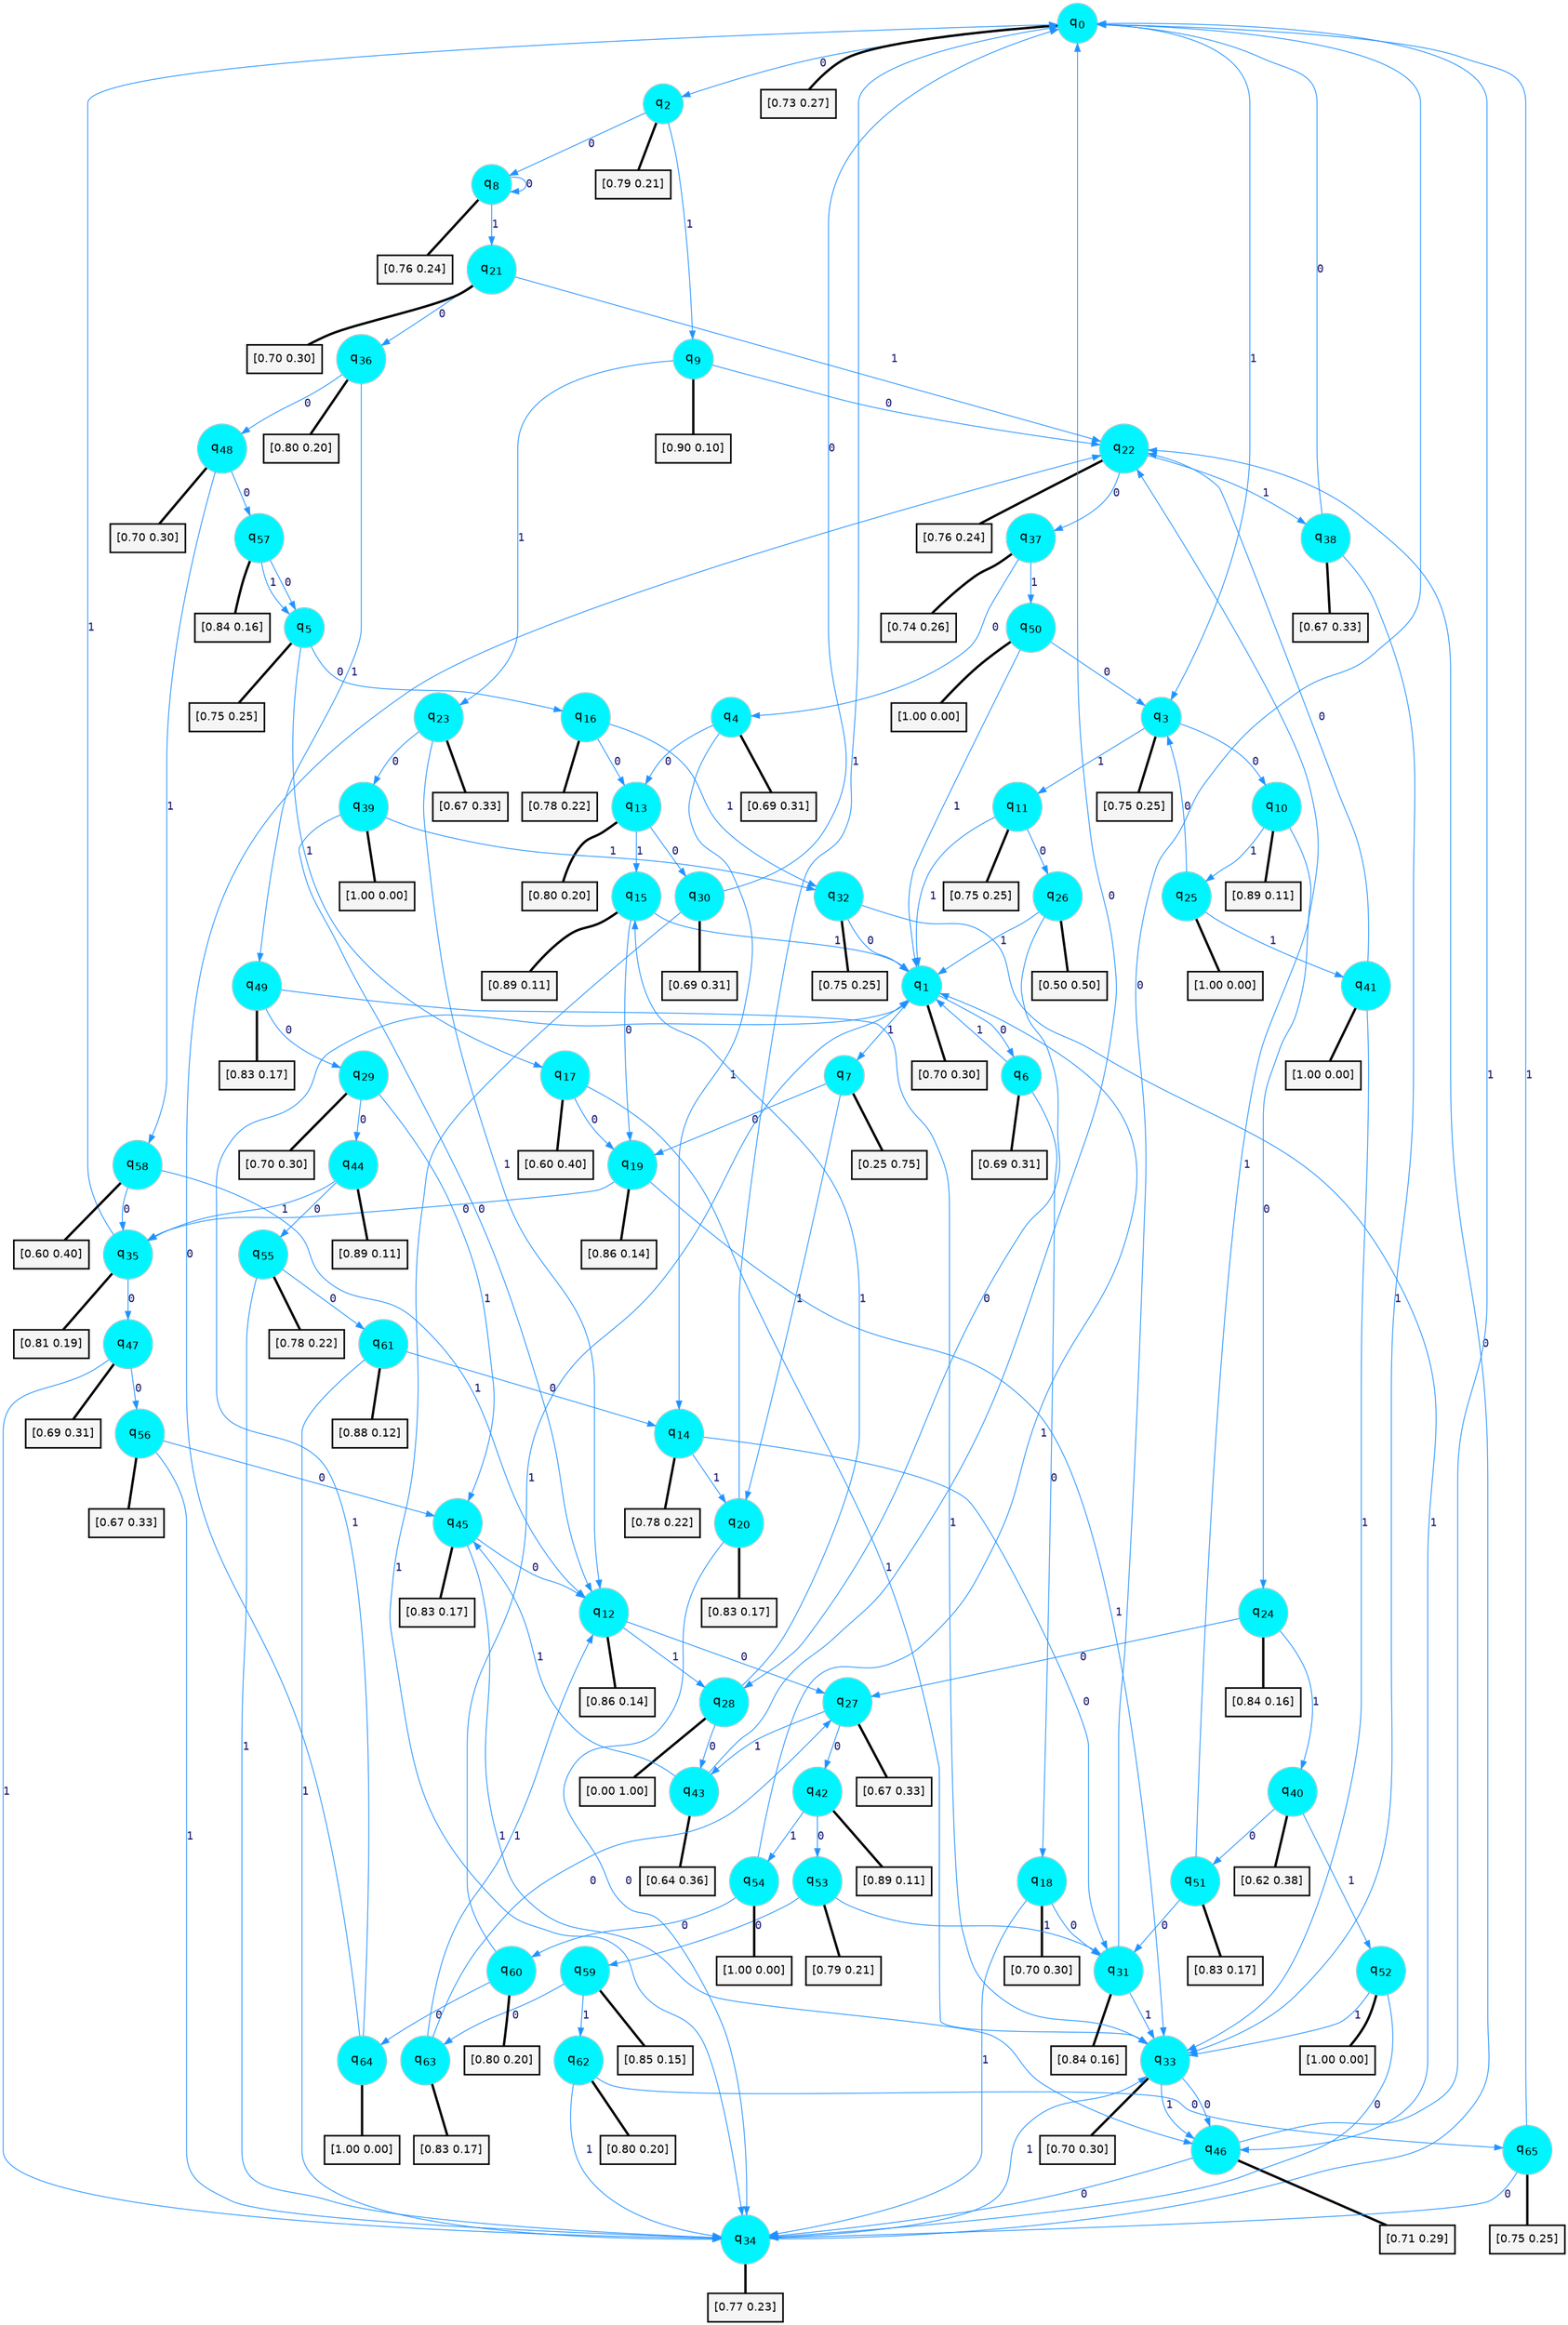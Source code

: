 digraph G {
graph [
bgcolor=transparent, dpi=300, rankdir=TD, size="40,25"];
node [
color=gray, fillcolor=turquoise1, fontcolor=black, fontname=Helvetica, fontsize=16, fontweight=bold, shape=circle, style=filled];
edge [
arrowsize=1, color=dodgerblue1, fontcolor=midnightblue, fontname=courier, fontweight=bold, penwidth=1, style=solid, weight=20];
0[label=<q<SUB>0</SUB>>];
1[label=<q<SUB>1</SUB>>];
2[label=<q<SUB>2</SUB>>];
3[label=<q<SUB>3</SUB>>];
4[label=<q<SUB>4</SUB>>];
5[label=<q<SUB>5</SUB>>];
6[label=<q<SUB>6</SUB>>];
7[label=<q<SUB>7</SUB>>];
8[label=<q<SUB>8</SUB>>];
9[label=<q<SUB>9</SUB>>];
10[label=<q<SUB>10</SUB>>];
11[label=<q<SUB>11</SUB>>];
12[label=<q<SUB>12</SUB>>];
13[label=<q<SUB>13</SUB>>];
14[label=<q<SUB>14</SUB>>];
15[label=<q<SUB>15</SUB>>];
16[label=<q<SUB>16</SUB>>];
17[label=<q<SUB>17</SUB>>];
18[label=<q<SUB>18</SUB>>];
19[label=<q<SUB>19</SUB>>];
20[label=<q<SUB>20</SUB>>];
21[label=<q<SUB>21</SUB>>];
22[label=<q<SUB>22</SUB>>];
23[label=<q<SUB>23</SUB>>];
24[label=<q<SUB>24</SUB>>];
25[label=<q<SUB>25</SUB>>];
26[label=<q<SUB>26</SUB>>];
27[label=<q<SUB>27</SUB>>];
28[label=<q<SUB>28</SUB>>];
29[label=<q<SUB>29</SUB>>];
30[label=<q<SUB>30</SUB>>];
31[label=<q<SUB>31</SUB>>];
32[label=<q<SUB>32</SUB>>];
33[label=<q<SUB>33</SUB>>];
34[label=<q<SUB>34</SUB>>];
35[label=<q<SUB>35</SUB>>];
36[label=<q<SUB>36</SUB>>];
37[label=<q<SUB>37</SUB>>];
38[label=<q<SUB>38</SUB>>];
39[label=<q<SUB>39</SUB>>];
40[label=<q<SUB>40</SUB>>];
41[label=<q<SUB>41</SUB>>];
42[label=<q<SUB>42</SUB>>];
43[label=<q<SUB>43</SUB>>];
44[label=<q<SUB>44</SUB>>];
45[label=<q<SUB>45</SUB>>];
46[label=<q<SUB>46</SUB>>];
47[label=<q<SUB>47</SUB>>];
48[label=<q<SUB>48</SUB>>];
49[label=<q<SUB>49</SUB>>];
50[label=<q<SUB>50</SUB>>];
51[label=<q<SUB>51</SUB>>];
52[label=<q<SUB>52</SUB>>];
53[label=<q<SUB>53</SUB>>];
54[label=<q<SUB>54</SUB>>];
55[label=<q<SUB>55</SUB>>];
56[label=<q<SUB>56</SUB>>];
57[label=<q<SUB>57</SUB>>];
58[label=<q<SUB>58</SUB>>];
59[label=<q<SUB>59</SUB>>];
60[label=<q<SUB>60</SUB>>];
61[label=<q<SUB>61</SUB>>];
62[label=<q<SUB>62</SUB>>];
63[label=<q<SUB>63</SUB>>];
64[label=<q<SUB>64</SUB>>];
65[label=<q<SUB>65</SUB>>];
66[label="[0.73 0.27]", shape=box,fontcolor=black, fontname=Helvetica, fontsize=14, penwidth=2, fillcolor=whitesmoke,color=black];
67[label="[0.70 0.30]", shape=box,fontcolor=black, fontname=Helvetica, fontsize=14, penwidth=2, fillcolor=whitesmoke,color=black];
68[label="[0.79 0.21]", shape=box,fontcolor=black, fontname=Helvetica, fontsize=14, penwidth=2, fillcolor=whitesmoke,color=black];
69[label="[0.75 0.25]", shape=box,fontcolor=black, fontname=Helvetica, fontsize=14, penwidth=2, fillcolor=whitesmoke,color=black];
70[label="[0.69 0.31]", shape=box,fontcolor=black, fontname=Helvetica, fontsize=14, penwidth=2, fillcolor=whitesmoke,color=black];
71[label="[0.75 0.25]", shape=box,fontcolor=black, fontname=Helvetica, fontsize=14, penwidth=2, fillcolor=whitesmoke,color=black];
72[label="[0.69 0.31]", shape=box,fontcolor=black, fontname=Helvetica, fontsize=14, penwidth=2, fillcolor=whitesmoke,color=black];
73[label="[0.25 0.75]", shape=box,fontcolor=black, fontname=Helvetica, fontsize=14, penwidth=2, fillcolor=whitesmoke,color=black];
74[label="[0.76 0.24]", shape=box,fontcolor=black, fontname=Helvetica, fontsize=14, penwidth=2, fillcolor=whitesmoke,color=black];
75[label="[0.90 0.10]", shape=box,fontcolor=black, fontname=Helvetica, fontsize=14, penwidth=2, fillcolor=whitesmoke,color=black];
76[label="[0.89 0.11]", shape=box,fontcolor=black, fontname=Helvetica, fontsize=14, penwidth=2, fillcolor=whitesmoke,color=black];
77[label="[0.75 0.25]", shape=box,fontcolor=black, fontname=Helvetica, fontsize=14, penwidth=2, fillcolor=whitesmoke,color=black];
78[label="[0.86 0.14]", shape=box,fontcolor=black, fontname=Helvetica, fontsize=14, penwidth=2, fillcolor=whitesmoke,color=black];
79[label="[0.80 0.20]", shape=box,fontcolor=black, fontname=Helvetica, fontsize=14, penwidth=2, fillcolor=whitesmoke,color=black];
80[label="[0.78 0.22]", shape=box,fontcolor=black, fontname=Helvetica, fontsize=14, penwidth=2, fillcolor=whitesmoke,color=black];
81[label="[0.89 0.11]", shape=box,fontcolor=black, fontname=Helvetica, fontsize=14, penwidth=2, fillcolor=whitesmoke,color=black];
82[label="[0.78 0.22]", shape=box,fontcolor=black, fontname=Helvetica, fontsize=14, penwidth=2, fillcolor=whitesmoke,color=black];
83[label="[0.60 0.40]", shape=box,fontcolor=black, fontname=Helvetica, fontsize=14, penwidth=2, fillcolor=whitesmoke,color=black];
84[label="[0.70 0.30]", shape=box,fontcolor=black, fontname=Helvetica, fontsize=14, penwidth=2, fillcolor=whitesmoke,color=black];
85[label="[0.86 0.14]", shape=box,fontcolor=black, fontname=Helvetica, fontsize=14, penwidth=2, fillcolor=whitesmoke,color=black];
86[label="[0.83 0.17]", shape=box,fontcolor=black, fontname=Helvetica, fontsize=14, penwidth=2, fillcolor=whitesmoke,color=black];
87[label="[0.70 0.30]", shape=box,fontcolor=black, fontname=Helvetica, fontsize=14, penwidth=2, fillcolor=whitesmoke,color=black];
88[label="[0.76 0.24]", shape=box,fontcolor=black, fontname=Helvetica, fontsize=14, penwidth=2, fillcolor=whitesmoke,color=black];
89[label="[0.67 0.33]", shape=box,fontcolor=black, fontname=Helvetica, fontsize=14, penwidth=2, fillcolor=whitesmoke,color=black];
90[label="[0.84 0.16]", shape=box,fontcolor=black, fontname=Helvetica, fontsize=14, penwidth=2, fillcolor=whitesmoke,color=black];
91[label="[1.00 0.00]", shape=box,fontcolor=black, fontname=Helvetica, fontsize=14, penwidth=2, fillcolor=whitesmoke,color=black];
92[label="[0.50 0.50]", shape=box,fontcolor=black, fontname=Helvetica, fontsize=14, penwidth=2, fillcolor=whitesmoke,color=black];
93[label="[0.67 0.33]", shape=box,fontcolor=black, fontname=Helvetica, fontsize=14, penwidth=2, fillcolor=whitesmoke,color=black];
94[label="[0.00 1.00]", shape=box,fontcolor=black, fontname=Helvetica, fontsize=14, penwidth=2, fillcolor=whitesmoke,color=black];
95[label="[0.70 0.30]", shape=box,fontcolor=black, fontname=Helvetica, fontsize=14, penwidth=2, fillcolor=whitesmoke,color=black];
96[label="[0.69 0.31]", shape=box,fontcolor=black, fontname=Helvetica, fontsize=14, penwidth=2, fillcolor=whitesmoke,color=black];
97[label="[0.84 0.16]", shape=box,fontcolor=black, fontname=Helvetica, fontsize=14, penwidth=2, fillcolor=whitesmoke,color=black];
98[label="[0.75 0.25]", shape=box,fontcolor=black, fontname=Helvetica, fontsize=14, penwidth=2, fillcolor=whitesmoke,color=black];
99[label="[0.70 0.30]", shape=box,fontcolor=black, fontname=Helvetica, fontsize=14, penwidth=2, fillcolor=whitesmoke,color=black];
100[label="[0.77 0.23]", shape=box,fontcolor=black, fontname=Helvetica, fontsize=14, penwidth=2, fillcolor=whitesmoke,color=black];
101[label="[0.81 0.19]", shape=box,fontcolor=black, fontname=Helvetica, fontsize=14, penwidth=2, fillcolor=whitesmoke,color=black];
102[label="[0.80 0.20]", shape=box,fontcolor=black, fontname=Helvetica, fontsize=14, penwidth=2, fillcolor=whitesmoke,color=black];
103[label="[0.74 0.26]", shape=box,fontcolor=black, fontname=Helvetica, fontsize=14, penwidth=2, fillcolor=whitesmoke,color=black];
104[label="[0.67 0.33]", shape=box,fontcolor=black, fontname=Helvetica, fontsize=14, penwidth=2, fillcolor=whitesmoke,color=black];
105[label="[1.00 0.00]", shape=box,fontcolor=black, fontname=Helvetica, fontsize=14, penwidth=2, fillcolor=whitesmoke,color=black];
106[label="[0.62 0.38]", shape=box,fontcolor=black, fontname=Helvetica, fontsize=14, penwidth=2, fillcolor=whitesmoke,color=black];
107[label="[1.00 0.00]", shape=box,fontcolor=black, fontname=Helvetica, fontsize=14, penwidth=2, fillcolor=whitesmoke,color=black];
108[label="[0.89 0.11]", shape=box,fontcolor=black, fontname=Helvetica, fontsize=14, penwidth=2, fillcolor=whitesmoke,color=black];
109[label="[0.64 0.36]", shape=box,fontcolor=black, fontname=Helvetica, fontsize=14, penwidth=2, fillcolor=whitesmoke,color=black];
110[label="[0.89 0.11]", shape=box,fontcolor=black, fontname=Helvetica, fontsize=14, penwidth=2, fillcolor=whitesmoke,color=black];
111[label="[0.83 0.17]", shape=box,fontcolor=black, fontname=Helvetica, fontsize=14, penwidth=2, fillcolor=whitesmoke,color=black];
112[label="[0.71 0.29]", shape=box,fontcolor=black, fontname=Helvetica, fontsize=14, penwidth=2, fillcolor=whitesmoke,color=black];
113[label="[0.69 0.31]", shape=box,fontcolor=black, fontname=Helvetica, fontsize=14, penwidth=2, fillcolor=whitesmoke,color=black];
114[label="[0.70 0.30]", shape=box,fontcolor=black, fontname=Helvetica, fontsize=14, penwidth=2, fillcolor=whitesmoke,color=black];
115[label="[0.83 0.17]", shape=box,fontcolor=black, fontname=Helvetica, fontsize=14, penwidth=2, fillcolor=whitesmoke,color=black];
116[label="[1.00 0.00]", shape=box,fontcolor=black, fontname=Helvetica, fontsize=14, penwidth=2, fillcolor=whitesmoke,color=black];
117[label="[0.83 0.17]", shape=box,fontcolor=black, fontname=Helvetica, fontsize=14, penwidth=2, fillcolor=whitesmoke,color=black];
118[label="[1.00 0.00]", shape=box,fontcolor=black, fontname=Helvetica, fontsize=14, penwidth=2, fillcolor=whitesmoke,color=black];
119[label="[0.79 0.21]", shape=box,fontcolor=black, fontname=Helvetica, fontsize=14, penwidth=2, fillcolor=whitesmoke,color=black];
120[label="[1.00 0.00]", shape=box,fontcolor=black, fontname=Helvetica, fontsize=14, penwidth=2, fillcolor=whitesmoke,color=black];
121[label="[0.78 0.22]", shape=box,fontcolor=black, fontname=Helvetica, fontsize=14, penwidth=2, fillcolor=whitesmoke,color=black];
122[label="[0.67 0.33]", shape=box,fontcolor=black, fontname=Helvetica, fontsize=14, penwidth=2, fillcolor=whitesmoke,color=black];
123[label="[0.84 0.16]", shape=box,fontcolor=black, fontname=Helvetica, fontsize=14, penwidth=2, fillcolor=whitesmoke,color=black];
124[label="[0.60 0.40]", shape=box,fontcolor=black, fontname=Helvetica, fontsize=14, penwidth=2, fillcolor=whitesmoke,color=black];
125[label="[0.85 0.15]", shape=box,fontcolor=black, fontname=Helvetica, fontsize=14, penwidth=2, fillcolor=whitesmoke,color=black];
126[label="[0.80 0.20]", shape=box,fontcolor=black, fontname=Helvetica, fontsize=14, penwidth=2, fillcolor=whitesmoke,color=black];
127[label="[0.88 0.12]", shape=box,fontcolor=black, fontname=Helvetica, fontsize=14, penwidth=2, fillcolor=whitesmoke,color=black];
128[label="[0.80 0.20]", shape=box,fontcolor=black, fontname=Helvetica, fontsize=14, penwidth=2, fillcolor=whitesmoke,color=black];
129[label="[0.83 0.17]", shape=box,fontcolor=black, fontname=Helvetica, fontsize=14, penwidth=2, fillcolor=whitesmoke,color=black];
130[label="[1.00 0.00]", shape=box,fontcolor=black, fontname=Helvetica, fontsize=14, penwidth=2, fillcolor=whitesmoke,color=black];
131[label="[0.75 0.25]", shape=box,fontcolor=black, fontname=Helvetica, fontsize=14, penwidth=2, fillcolor=whitesmoke,color=black];
0->2 [label=0];
0->3 [label=1];
0->66 [arrowhead=none, penwidth=3,color=black];
1->6 [label=0];
1->7 [label=1];
1->67 [arrowhead=none, penwidth=3,color=black];
2->8 [label=0];
2->9 [label=1];
2->68 [arrowhead=none, penwidth=3,color=black];
3->10 [label=0];
3->11 [label=1];
3->69 [arrowhead=none, penwidth=3,color=black];
4->13 [label=0];
4->14 [label=1];
4->70 [arrowhead=none, penwidth=3,color=black];
5->16 [label=0];
5->17 [label=1];
5->71 [arrowhead=none, penwidth=3,color=black];
6->18 [label=0];
6->1 [label=1];
6->72 [arrowhead=none, penwidth=3,color=black];
7->19 [label=0];
7->20 [label=1];
7->73 [arrowhead=none, penwidth=3,color=black];
8->8 [label=0];
8->21 [label=1];
8->74 [arrowhead=none, penwidth=3,color=black];
9->22 [label=0];
9->23 [label=1];
9->75 [arrowhead=none, penwidth=3,color=black];
10->24 [label=0];
10->25 [label=1];
10->76 [arrowhead=none, penwidth=3,color=black];
11->26 [label=0];
11->1 [label=1];
11->77 [arrowhead=none, penwidth=3,color=black];
12->27 [label=0];
12->28 [label=1];
12->78 [arrowhead=none, penwidth=3,color=black];
13->30 [label=0];
13->15 [label=1];
13->79 [arrowhead=none, penwidth=3,color=black];
14->31 [label=0];
14->20 [label=1];
14->80 [arrowhead=none, penwidth=3,color=black];
15->19 [label=0];
15->1 [label=1];
15->81 [arrowhead=none, penwidth=3,color=black];
16->13 [label=0];
16->32 [label=1];
16->82 [arrowhead=none, penwidth=3,color=black];
17->19 [label=0];
17->33 [label=1];
17->83 [arrowhead=none, penwidth=3,color=black];
18->31 [label=0];
18->34 [label=1];
18->84 [arrowhead=none, penwidth=3,color=black];
19->35 [label=0];
19->33 [label=1];
19->85 [arrowhead=none, penwidth=3,color=black];
20->34 [label=0];
20->0 [label=1];
20->86 [arrowhead=none, penwidth=3,color=black];
21->36 [label=0];
21->22 [label=1];
21->87 [arrowhead=none, penwidth=3,color=black];
22->37 [label=0];
22->38 [label=1];
22->88 [arrowhead=none, penwidth=3,color=black];
23->39 [label=0];
23->12 [label=1];
23->89 [arrowhead=none, penwidth=3,color=black];
24->27 [label=0];
24->40 [label=1];
24->90 [arrowhead=none, penwidth=3,color=black];
25->3 [label=0];
25->41 [label=1];
25->91 [arrowhead=none, penwidth=3,color=black];
26->28 [label=0];
26->1 [label=1];
26->92 [arrowhead=none, penwidth=3,color=black];
27->42 [label=0];
27->43 [label=1];
27->93 [arrowhead=none, penwidth=3,color=black];
28->43 [label=0];
28->15 [label=1];
28->94 [arrowhead=none, penwidth=3,color=black];
29->44 [label=0];
29->45 [label=1];
29->95 [arrowhead=none, penwidth=3,color=black];
30->0 [label=0];
30->34 [label=1];
30->96 [arrowhead=none, penwidth=3,color=black];
31->0 [label=0];
31->33 [label=1];
31->97 [arrowhead=none, penwidth=3,color=black];
32->1 [label=0];
32->46 [label=1];
32->98 [arrowhead=none, penwidth=3,color=black];
33->46 [label=0];
33->46 [label=1];
33->99 [arrowhead=none, penwidth=3,color=black];
34->22 [label=0];
34->33 [label=1];
34->100 [arrowhead=none, penwidth=3,color=black];
35->47 [label=0];
35->0 [label=1];
35->101 [arrowhead=none, penwidth=3,color=black];
36->48 [label=0];
36->49 [label=1];
36->102 [arrowhead=none, penwidth=3,color=black];
37->4 [label=0];
37->50 [label=1];
37->103 [arrowhead=none, penwidth=3,color=black];
38->0 [label=0];
38->33 [label=1];
38->104 [arrowhead=none, penwidth=3,color=black];
39->12 [label=0];
39->32 [label=1];
39->105 [arrowhead=none, penwidth=3,color=black];
40->51 [label=0];
40->52 [label=1];
40->106 [arrowhead=none, penwidth=3,color=black];
41->22 [label=0];
41->33 [label=1];
41->107 [arrowhead=none, penwidth=3,color=black];
42->53 [label=0];
42->54 [label=1];
42->108 [arrowhead=none, penwidth=3,color=black];
43->0 [label=0];
43->45 [label=1];
43->109 [arrowhead=none, penwidth=3,color=black];
44->55 [label=0];
44->35 [label=1];
44->110 [arrowhead=none, penwidth=3,color=black];
45->12 [label=0];
45->46 [label=1];
45->111 [arrowhead=none, penwidth=3,color=black];
46->34 [label=0];
46->0 [label=1];
46->112 [arrowhead=none, penwidth=3,color=black];
47->56 [label=0];
47->34 [label=1];
47->113 [arrowhead=none, penwidth=3,color=black];
48->57 [label=0];
48->58 [label=1];
48->114 [arrowhead=none, penwidth=3,color=black];
49->29 [label=0];
49->33 [label=1];
49->115 [arrowhead=none, penwidth=3,color=black];
50->3 [label=0];
50->1 [label=1];
50->116 [arrowhead=none, penwidth=3,color=black];
51->31 [label=0];
51->22 [label=1];
51->117 [arrowhead=none, penwidth=3,color=black];
52->34 [label=0];
52->33 [label=1];
52->118 [arrowhead=none, penwidth=3,color=black];
53->59 [label=0];
53->31 [label=1];
53->119 [arrowhead=none, penwidth=3,color=black];
54->60 [label=0];
54->1 [label=1];
54->120 [arrowhead=none, penwidth=3,color=black];
55->61 [label=0];
55->34 [label=1];
55->121 [arrowhead=none, penwidth=3,color=black];
56->45 [label=0];
56->34 [label=1];
56->122 [arrowhead=none, penwidth=3,color=black];
57->5 [label=0];
57->5 [label=1];
57->123 [arrowhead=none, penwidth=3,color=black];
58->35 [label=0];
58->12 [label=1];
58->124 [arrowhead=none, penwidth=3,color=black];
59->63 [label=0];
59->62 [label=1];
59->125 [arrowhead=none, penwidth=3,color=black];
60->64 [label=0];
60->1 [label=1];
60->126 [arrowhead=none, penwidth=3,color=black];
61->14 [label=0];
61->34 [label=1];
61->127 [arrowhead=none, penwidth=3,color=black];
62->65 [label=0];
62->34 [label=1];
62->128 [arrowhead=none, penwidth=3,color=black];
63->27 [label=0];
63->12 [label=1];
63->129 [arrowhead=none, penwidth=3,color=black];
64->22 [label=0];
64->1 [label=1];
64->130 [arrowhead=none, penwidth=3,color=black];
65->34 [label=0];
65->0 [label=1];
65->131 [arrowhead=none, penwidth=3,color=black];
}
